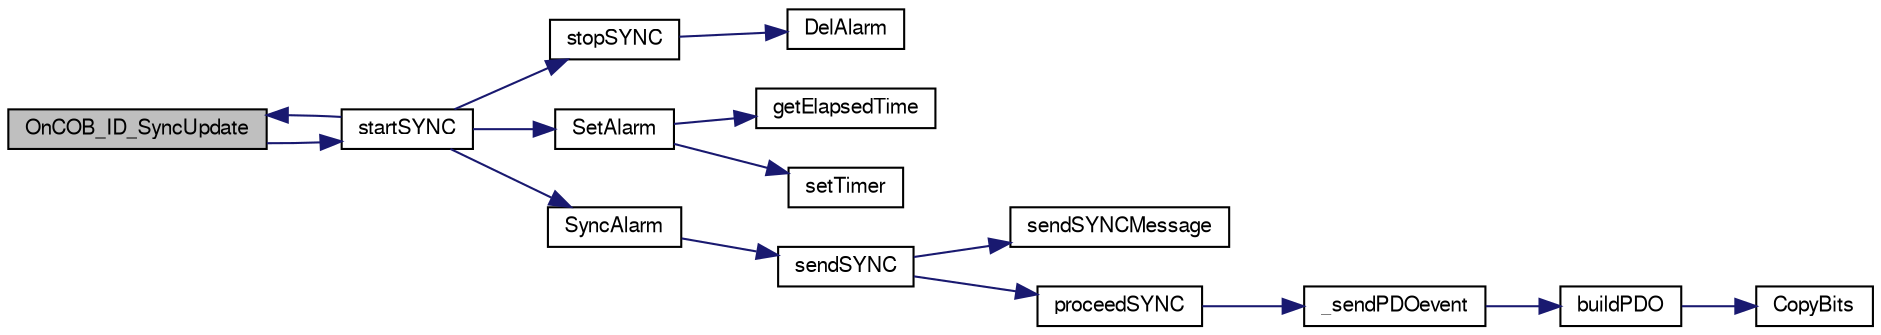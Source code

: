 digraph "OnCOB_ID_SyncUpdate"
{
  edge [fontname="FreeSans",fontsize="10",labelfontname="FreeSans",labelfontsize="10"];
  node [fontname="FreeSans",fontsize="10",shape=record];
  rankdir="LR";
  Node1 [label="OnCOB_ID_SyncUpdate",height=0.2,width=0.4,color="black", fillcolor="grey75", style="filled" fontcolor="black"];
  Node1 -> Node2 [color="midnightblue",fontsize="10",style="solid",fontname="FreeSans"];
  Node2 [label="startSYNC",height=0.2,width=0.4,color="black", fillcolor="white", style="filled",URL="$sync_8c.html#a2e0bf669f5b40dfbdda0f12a5ae3631a"];
  Node2 -> Node3 [color="midnightblue",fontsize="10",style="solid",fontname="FreeSans"];
  Node3 [label="stopSYNC",height=0.2,width=0.4,color="black", fillcolor="white", style="filled",URL="$sync_8c.html#a41c47dbd59d22bf9bab6cd288cf27164"];
  Node3 -> Node4 [color="midnightblue",fontsize="10",style="solid",fontname="FreeSans"];
  Node4 [label="DelAlarm",height=0.2,width=0.4,color="black", fillcolor="white", style="filled",URL="$group__timer.html#ga991b3cfaac2f201b14d5530f75985c21",tooltip="Delete an alarm before expiring. "];
  Node2 -> Node1 [color="midnightblue",fontsize="10",style="solid",fontname="FreeSans"];
  Node2 -> Node5 [color="midnightblue",fontsize="10",style="solid",fontname="FreeSans"];
  Node5 [label="SetAlarm",height=0.2,width=0.4,color="black", fillcolor="white", style="filled",URL="$group__timer.html#ga11c2616d78f06ed9144ef662f757b128",tooltip="Set an alarm to execute a callback function when expired. "];
  Node5 -> Node6 [color="midnightblue",fontsize="10",style="solid",fontname="FreeSans"];
  Node6 [label="getElapsedTime",height=0.2,width=0.4,color="black", fillcolor="white", style="filled",URL="$group__timer.html#ga4dccc204d52176bd547ab34d6858f5ba",tooltip="Get the time elapsed since latest timer occurence. "];
  Node5 -> Node7 [color="midnightblue",fontsize="10",style="solid",fontname="FreeSans"];
  Node7 [label="setTimer",height=0.2,width=0.4,color="black", fillcolor="white", style="filled",URL="$group__timer.html#gab8d05dee70f04b5c5190ab00e84da106",tooltip="Set a timerfor a given time. "];
  Node2 -> Node8 [color="midnightblue",fontsize="10",style="solid",fontname="FreeSans"];
  Node8 [label="SyncAlarm",height=0.2,width=0.4,color="black", fillcolor="white", style="filled",URL="$sync_8c.html#abbcce7b549414c7bc1aa72fa66258b45"];
  Node8 -> Node9 [color="midnightblue",fontsize="10",style="solid",fontname="FreeSans"];
  Node9 [label="sendSYNC",height=0.2,width=0.4,color="black", fillcolor="white", style="filled",URL="$sync_8c.html#adee64da8e8e5ff05f1ff2be3c7fe2e5f",tooltip="Transmit a SYNC message and trigger sync TPDOs. "];
  Node9 -> Node10 [color="midnightblue",fontsize="10",style="solid",fontname="FreeSans"];
  Node10 [label="sendSYNCMessage",height=0.2,width=0.4,color="black", fillcolor="white", style="filled",URL="$sync_8c.html#a097cddb0103b1a8f56ecf976b03936a3",tooltip="Transmit a SYNC message on CAN bus. "];
  Node9 -> Node11 [color="midnightblue",fontsize="10",style="solid",fontname="FreeSans"];
  Node11 [label="proceedSYNC",height=0.2,width=0.4,color="black", fillcolor="white", style="filled",URL="$sync_8c.html#ade5dd12cef515c82dae1fddc34d4e711",tooltip="This function is called when the node is receiving a SYNC message (cob-id = 0x80). "];
  Node11 -> Node12 [color="midnightblue",fontsize="10",style="solid",fontname="FreeSans"];
  Node12 [label="_sendPDOevent",height=0.2,width=0.4,color="black", fillcolor="white", style="filled",URL="$group__pdo.html#ga95c3686cda4e9e6f7c847d2d0bb88fe8",tooltip="Function iterates on all TPDO and look TPDO transmit type and content change before sending it..."];
  Node12 -> Node13 [color="midnightblue",fontsize="10",style="solid",fontname="FreeSans"];
  Node13 [label="buildPDO",height=0.2,width=0.4,color="black", fillcolor="white", style="filled",URL="$pdo_8c.html#a889902163641f6fc8039550cb11ec320",tooltip="Copy all the data to transmit in process_var Prepare the PDO defined at index to be sent *pwCobId : r..."];
  Node13 -> Node14 [color="midnightblue",fontsize="10",style="solid",fontname="FreeSans"];
  Node14 [label="CopyBits",height=0.2,width=0.4,color="black", fillcolor="white", style="filled",URL="$pdo_8c.html#ae468510c9f77f502207d961d26389918"];
}
